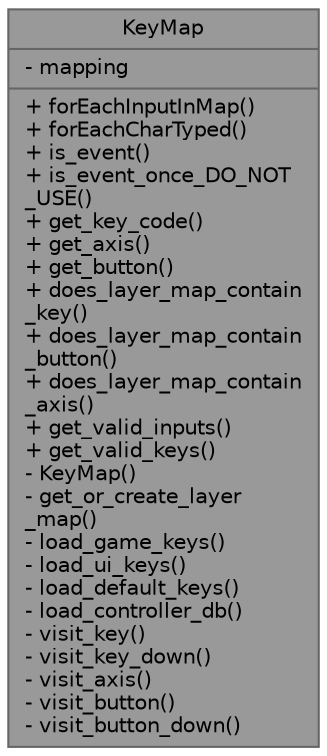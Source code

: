digraph "KeyMap"
{
 // LATEX_PDF_SIZE
  bgcolor="transparent";
  edge [fontname=Helvetica,fontsize=10,labelfontname=Helvetica,labelfontsize=10];
  node [fontname=Helvetica,fontsize=10,shape=box,height=0.2,width=0.4];
  Node1 [shape=record,label="{KeyMap\n|- mapping\l|+ forEachInputInMap()\l+ forEachCharTyped()\l+ is_event()\l+ is_event_once_DO_NOT\l_USE()\l+ get_key_code()\l+ get_axis()\l+ get_button()\l+ does_layer_map_contain\l_key()\l+ does_layer_map_contain\l_button()\l+ does_layer_map_contain\l_axis()\l+ get_valid_inputs()\l+ get_valid_keys()\l- KeyMap()\l- get_or_create_layer\l_map()\l- load_game_keys()\l- load_ui_keys()\l- load_default_keys()\l- load_controller_db()\l- visit_key()\l- visit_key_down()\l- visit_axis()\l- visit_button()\l- visit_button_down()\l}",height=0.2,width=0.4,color="gray40", fillcolor="grey60", style="filled", fontcolor="black",tooltip=" "];
}
